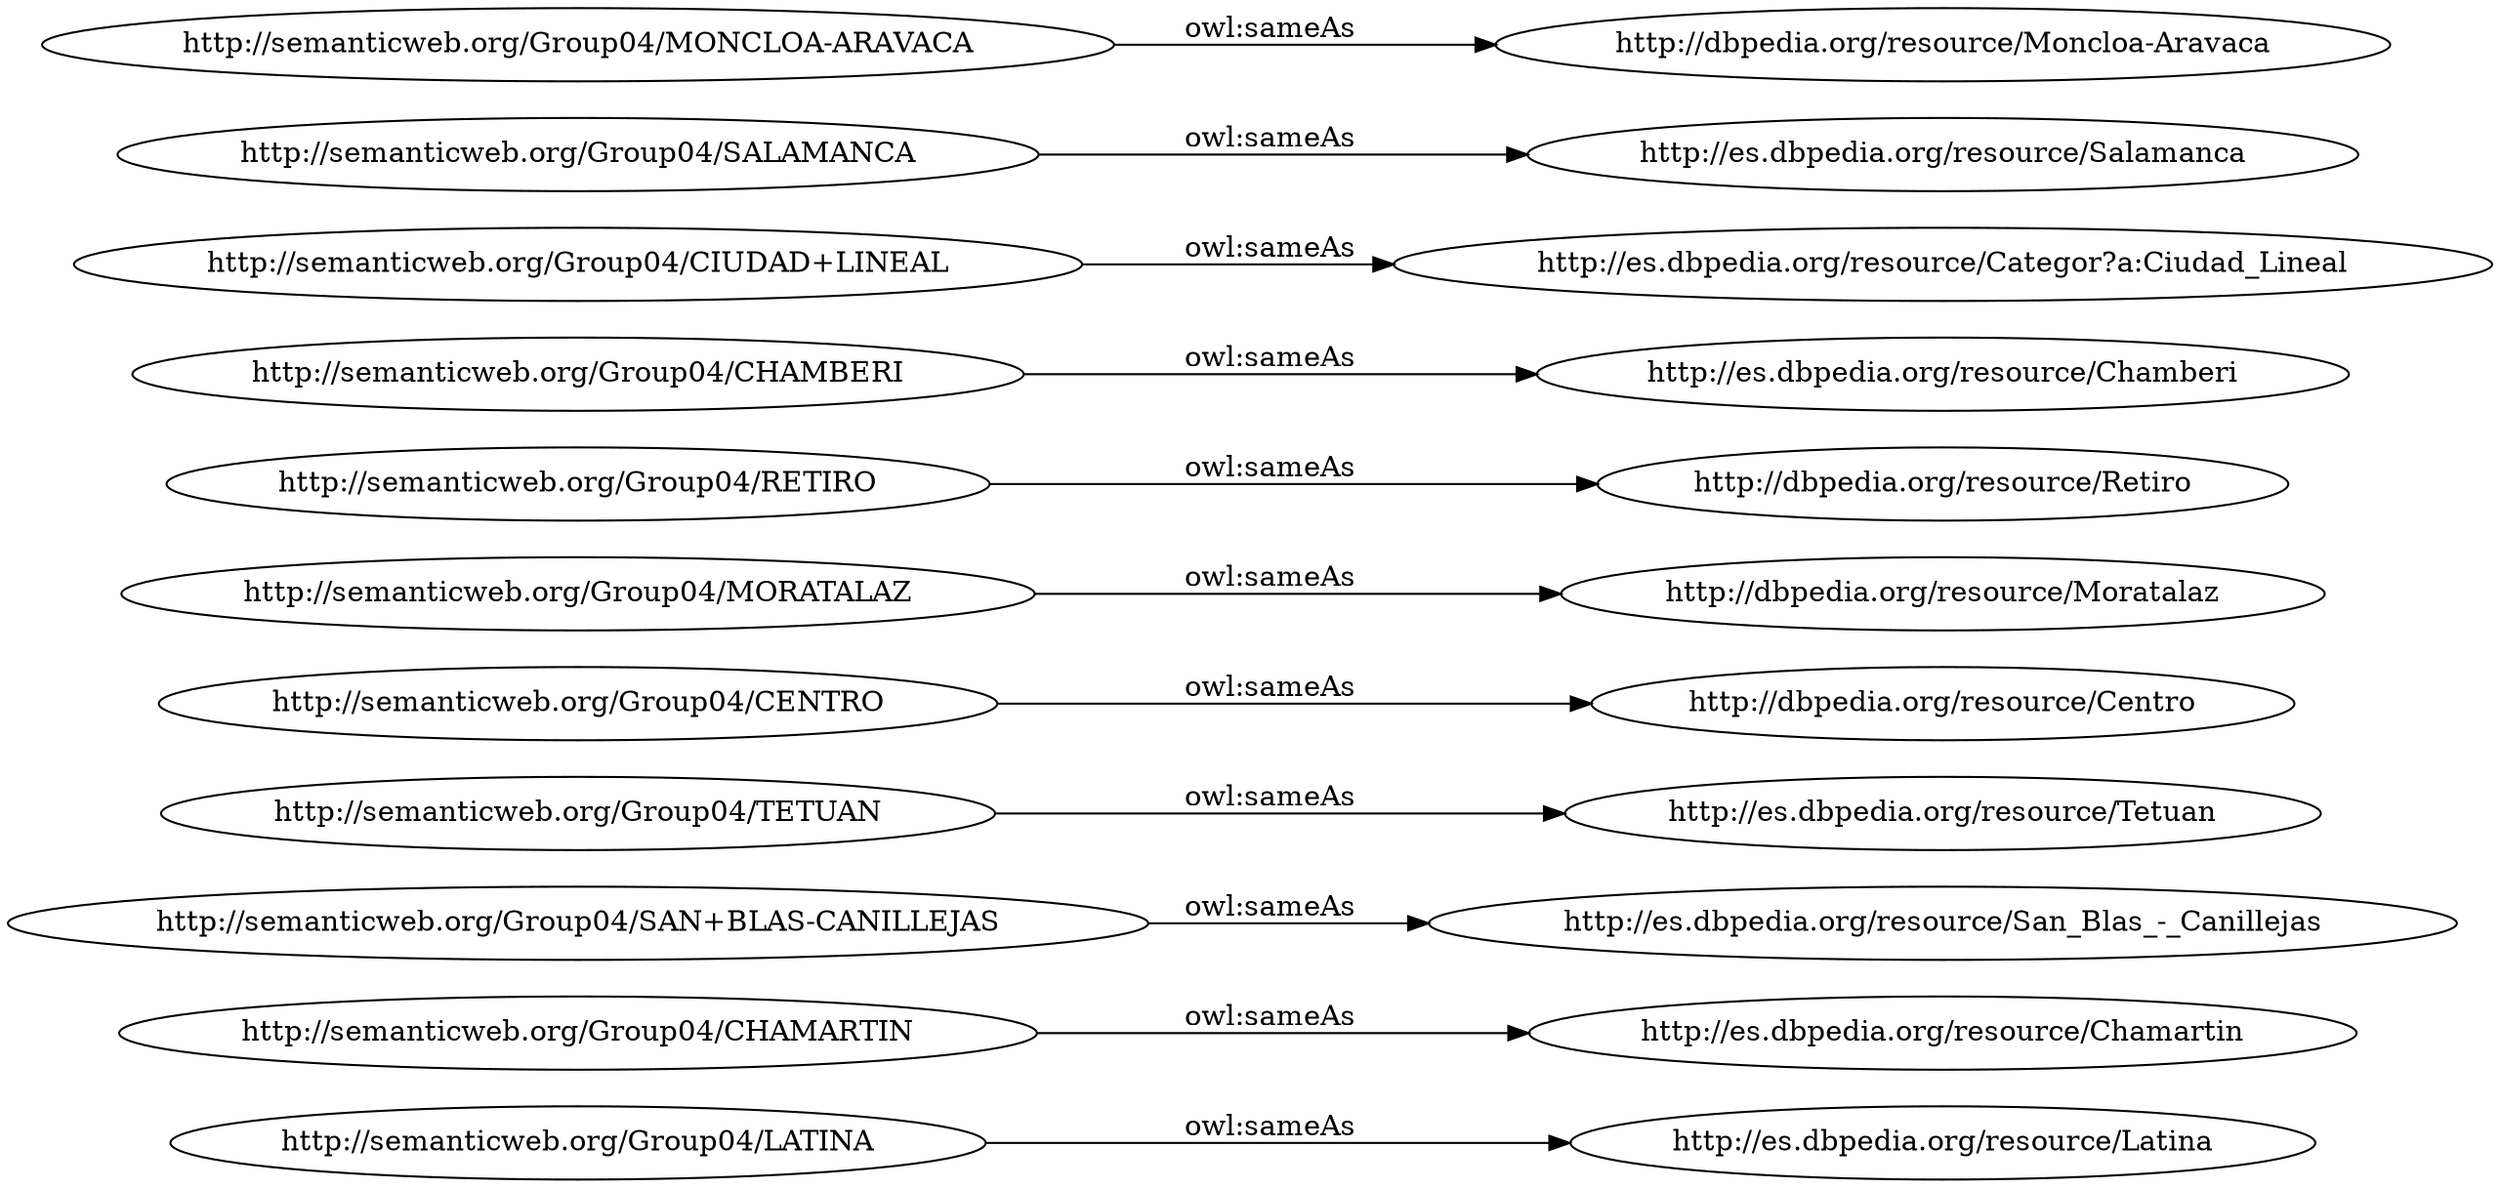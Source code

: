 digraph ar2dtool_diagram { 
rankdir=LR;
size="1501"
	"http://semanticweb.org/Group04/LATINA" -> "http://es.dbpedia.org/resource/Latina" [ label = "owl:sameAs" ];
	"http://semanticweb.org/Group04/CHAMARTIN" -> "http://es.dbpedia.org/resource/Chamartin" [ label = "owl:sameAs" ];
	"http://semanticweb.org/Group04/SAN+BLAS-CANILLEJAS" -> "http://es.dbpedia.org/resource/San_Blas_-_Canillejas" [ label = "owl:sameAs" ];
	"http://semanticweb.org/Group04/TETUAN" -> "http://es.dbpedia.org/resource/Tetuan" [ label = "owl:sameAs" ];
	"http://semanticweb.org/Group04/CENTRO" -> "http://dbpedia.org/resource/Centro" [ label = "owl:sameAs" ];
	"http://semanticweb.org/Group04/MORATALAZ" -> "http://dbpedia.org/resource/Moratalaz" [ label = "owl:sameAs" ];
	"http://semanticweb.org/Group04/RETIRO" -> "http://dbpedia.org/resource/Retiro" [ label = "owl:sameAs" ];
	"http://semanticweb.org/Group04/CHAMBERI" -> "http://es.dbpedia.org/resource/Chamberi" [ label = "owl:sameAs" ];
	"http://semanticweb.org/Group04/CIUDAD+LINEAL" -> "http://es.dbpedia.org/resource/Categor?a:Ciudad_Lineal" [ label = "owl:sameAs" ];
	"http://semanticweb.org/Group04/SALAMANCA" -> "http://es.dbpedia.org/resource/Salamanca" [ label = "owl:sameAs" ];
	"http://semanticweb.org/Group04/MONCLOA-ARAVACA" -> "http://dbpedia.org/resource/Moncloa-Aravaca" [ label = "owl:sameAs" ];

}
